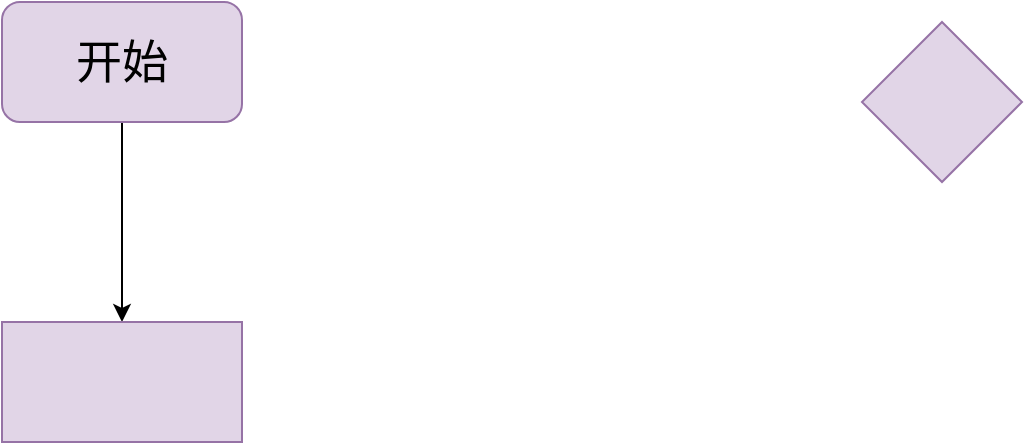 <mxfile version="21.2.9" type="github">
  <diagram name="第 1 页" id="b-4SablwDGvRXA5_7PpD">
    <mxGraphModel dx="841" dy="748" grid="1" gridSize="10" guides="1" tooltips="1" connect="1" arrows="1" fold="1" page="1" pageScale="1" pageWidth="827" pageHeight="1169" math="0" shadow="0">
      <root>
        <mxCell id="0" />
        <mxCell id="1" parent="0" />
        <mxCell id="gvY5RVnjeA2nC235jRbj-1" value="" style="rhombus;whiteSpace=wrap;html=1;fillColor=#e1d5e7;strokeColor=#9673a6;" vertex="1" parent="1">
          <mxGeometry x="590" y="130" width="80" height="80" as="geometry" />
        </mxCell>
        <mxCell id="gvY5RVnjeA2nC235jRbj-4" style="edgeStyle=orthogonalEdgeStyle;rounded=0;orthogonalLoop=1;jettySize=auto;html=1;exitX=0.5;exitY=1;exitDx=0;exitDy=0;entryX=0.5;entryY=0;entryDx=0;entryDy=0;fontFamily=Times New Roman;fontSize=12;fontColor=default;" edge="1" parent="1" source="gvY5RVnjeA2nC235jRbj-2" target="gvY5RVnjeA2nC235jRbj-3">
          <mxGeometry relative="1" as="geometry" />
        </mxCell>
        <mxCell id="gvY5RVnjeA2nC235jRbj-2" value="开始" style="rounded=1;whiteSpace=wrap;html=1;fillColor=#e1d5e7;strokeColor=#9673a6;fontFamily=Times New Roman;fontSize=23;fontStyle=0" vertex="1" parent="1">
          <mxGeometry x="160" y="120" width="120" height="60" as="geometry" />
        </mxCell>
        <mxCell id="gvY5RVnjeA2nC235jRbj-3" value="" style="rounded=0;whiteSpace=wrap;html=1;strokeColor=#9673a6;fontFamily=Times New Roman;fontSize=12;fontColor=default;fillColor=#e1d5e7;" vertex="1" parent="1">
          <mxGeometry x="160" y="280" width="120" height="60" as="geometry" />
        </mxCell>
      </root>
    </mxGraphModel>
  </diagram>
</mxfile>
